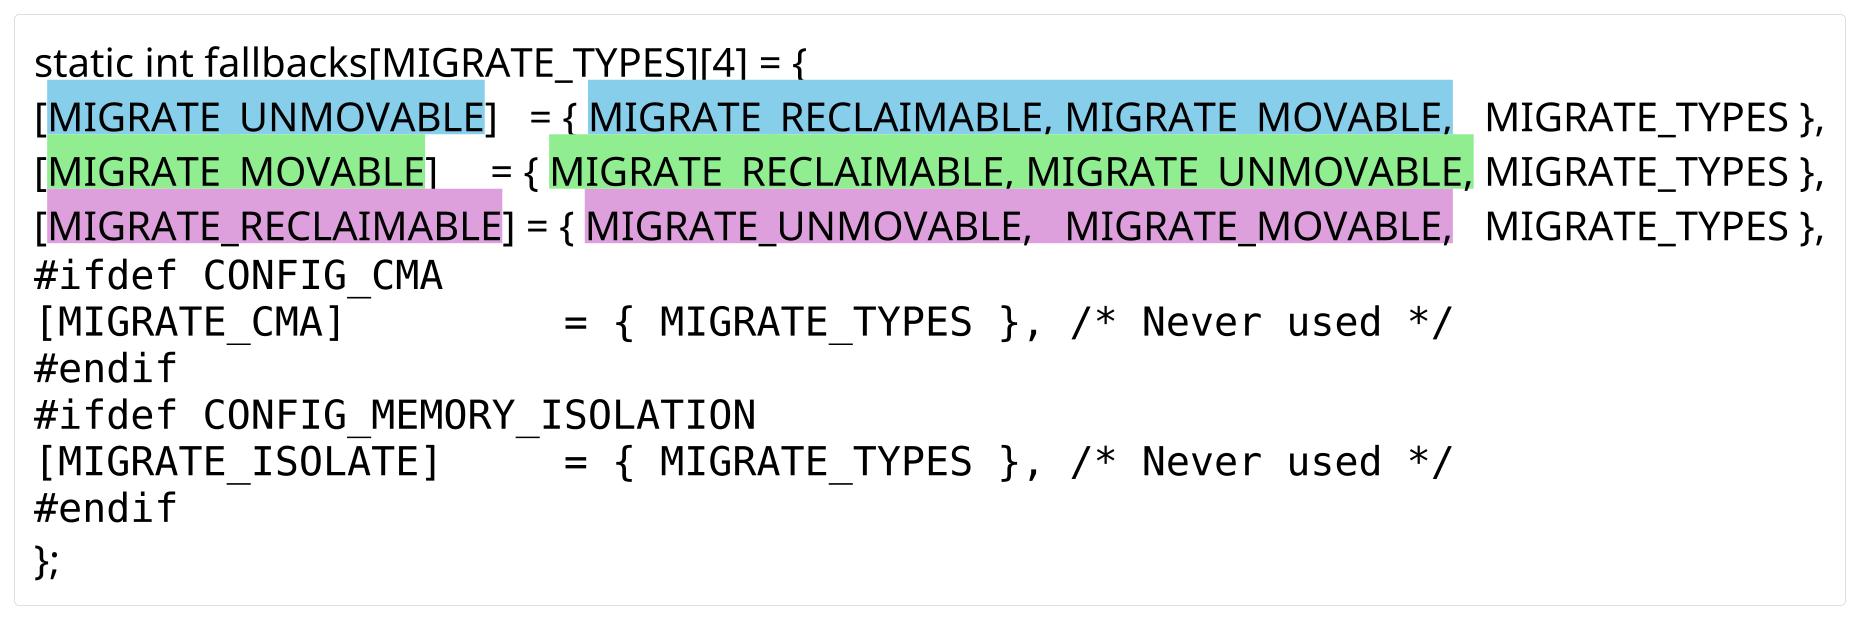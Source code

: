@startuml
!$font_size = 20
!$border_thick = 0

scale 2/1
skinparam ComponentStyle rectangle
skinparam Component {
    FontSize $font_size
    BorderThickness $border_thick
    BorderColor black
    BackgroundColor transparent
}

skinparam Rectangle {
    BorderThickness 0
    BackgroundColor transparent
}

component c1 [
        static int fallbacks[MIGRATE_TYPES][4] = {
        [<back:SkyBlue>MIGRATE_UNMOVABLE</back>]   = { <back:SkyBlue>MIGRATE_RECLAIMABLE, MIGRATE_MOVABLE,</back>   MIGRATE_TYPES },
        [<back:LightGreen>MIGRATE_MOVABLE</back>]     = { <back:LightGreen>MIGRATE_RECLAIMABLE, MIGRATE_UNMOVABLE,</back> MIGRATE_TYPES },
        [<back:Plum>MIGRATE_RECLAIMABLE</back>] = { <back:Plum>MIGRATE_UNMOVABLE,   MIGRATE_MOVABLE,</back>   MIGRATE_TYPES },
<code>
    #ifdef CONFIG_CMA
        [MIGRATE_CMA]         = { MIGRATE_TYPES }, /* Never used */
    #endif
    #ifdef CONFIG_MEMORY_ISOLATION
        [MIGRATE_ISOLATE]     = { MIGRATE_TYPES }, /* Never used */
    #endif
</code>
    };
]

@enduml